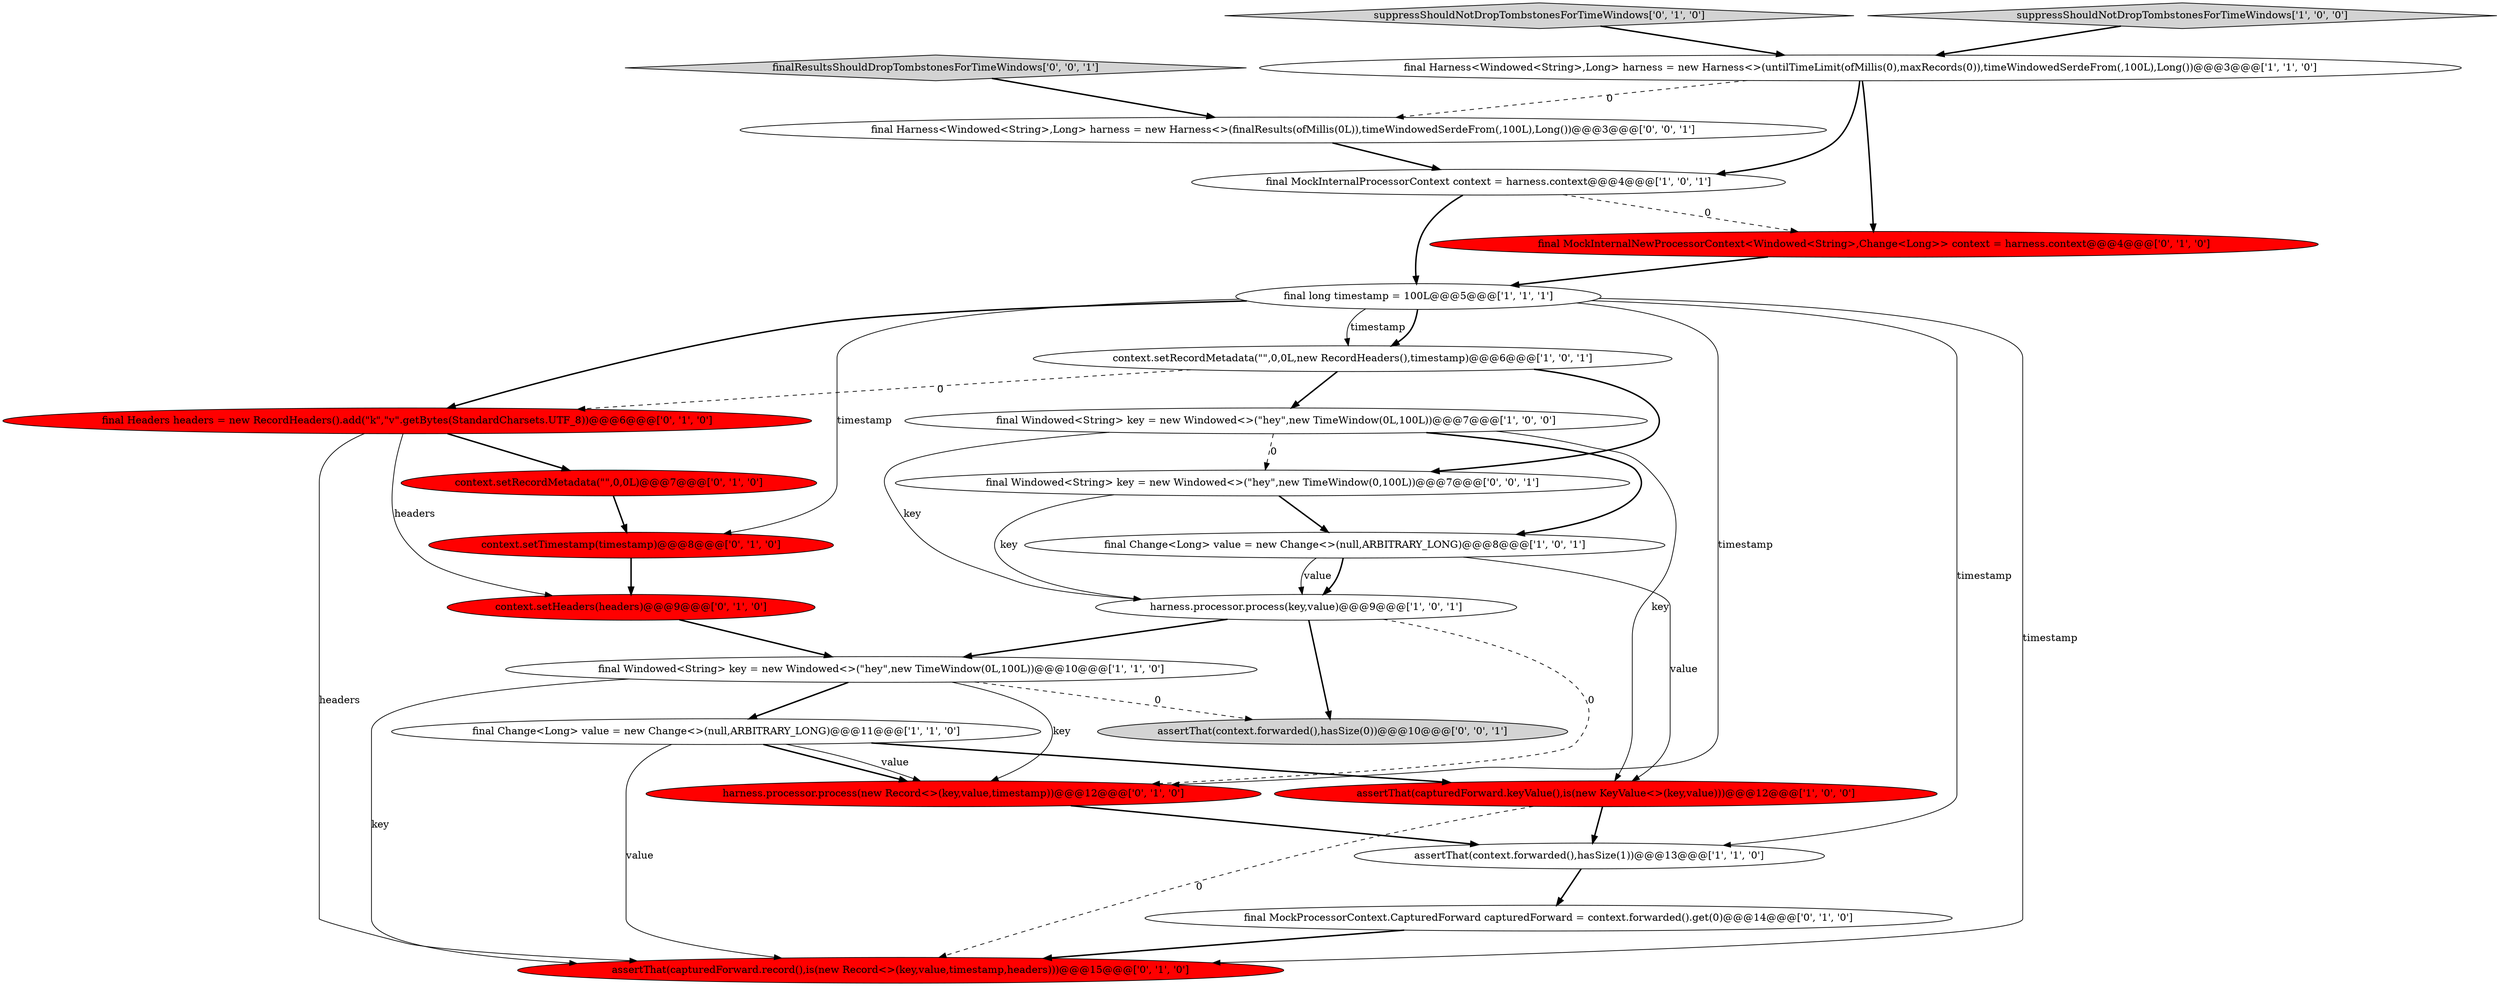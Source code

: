 digraph {
16 [style = filled, label = "harness.processor.process(new Record<>(key,value,timestamp))@@@12@@@['0', '1', '0']", fillcolor = red, shape = ellipse image = "AAA1AAABBB2BBB"];
0 [style = filled, label = "assertThat(capturedForward.keyValue(),is(new KeyValue<>(key,value)))@@@12@@@['1', '0', '0']", fillcolor = red, shape = ellipse image = "AAA1AAABBB1BBB"];
19 [style = filled, label = "suppressShouldNotDropTombstonesForTimeWindows['0', '1', '0']", fillcolor = lightgray, shape = diamond image = "AAA0AAABBB2BBB"];
18 [style = filled, label = "context.setTimestamp(timestamp)@@@8@@@['0', '1', '0']", fillcolor = red, shape = ellipse image = "AAA1AAABBB2BBB"];
17 [style = filled, label = "final Headers headers = new RecordHeaders().add(\"k\",\"v\".getBytes(StandardCharsets.UTF_8))@@@6@@@['0', '1', '0']", fillcolor = red, shape = ellipse image = "AAA1AAABBB2BBB"];
13 [style = filled, label = "final MockInternalNewProcessorContext<Windowed<String>,Change<Long>> context = harness.context@@@4@@@['0', '1', '0']", fillcolor = red, shape = ellipse image = "AAA1AAABBB2BBB"];
3 [style = filled, label = "context.setRecordMetadata(\"\",0,0L,new RecordHeaders(),timestamp)@@@6@@@['1', '0', '1']", fillcolor = white, shape = ellipse image = "AAA0AAABBB1BBB"];
2 [style = filled, label = "final Windowed<String> key = new Windowed<>(\"hey\",new TimeWindow(0L,100L))@@@10@@@['1', '1', '0']", fillcolor = white, shape = ellipse image = "AAA0AAABBB1BBB"];
4 [style = filled, label = "harness.processor.process(key,value)@@@9@@@['1', '0', '1']", fillcolor = white, shape = ellipse image = "AAA0AAABBB1BBB"];
15 [style = filled, label = "context.setRecordMetadata(\"\",0,0L)@@@7@@@['0', '1', '0']", fillcolor = red, shape = ellipse image = "AAA1AAABBB2BBB"];
1 [style = filled, label = "final MockInternalProcessorContext context = harness.context@@@4@@@['1', '0', '1']", fillcolor = white, shape = ellipse image = "AAA0AAABBB1BBB"];
10 [style = filled, label = "final Change<Long> value = new Change<>(null,ARBITRARY_LONG)@@@8@@@['1', '0', '1']", fillcolor = white, shape = ellipse image = "AAA0AAABBB1BBB"];
9 [style = filled, label = "suppressShouldNotDropTombstonesForTimeWindows['1', '0', '0']", fillcolor = lightgray, shape = diamond image = "AAA0AAABBB1BBB"];
5 [style = filled, label = "assertThat(context.forwarded(),hasSize(1))@@@13@@@['1', '1', '0']", fillcolor = white, shape = ellipse image = "AAA0AAABBB1BBB"];
23 [style = filled, label = "finalResultsShouldDropTombstonesForTimeWindows['0', '0', '1']", fillcolor = lightgray, shape = diamond image = "AAA0AAABBB3BBB"];
20 [style = filled, label = "context.setHeaders(headers)@@@9@@@['0', '1', '0']", fillcolor = red, shape = ellipse image = "AAA1AAABBB2BBB"];
6 [style = filled, label = "final long timestamp = 100L@@@5@@@['1', '1', '1']", fillcolor = white, shape = ellipse image = "AAA0AAABBB1BBB"];
11 [style = filled, label = "final Change<Long> value = new Change<>(null,ARBITRARY_LONG)@@@11@@@['1', '1', '0']", fillcolor = white, shape = ellipse image = "AAA0AAABBB1BBB"];
8 [style = filled, label = "final Windowed<String> key = new Windowed<>(\"hey\",new TimeWindow(0L,100L))@@@7@@@['1', '0', '0']", fillcolor = white, shape = ellipse image = "AAA0AAABBB1BBB"];
21 [style = filled, label = "final Harness<Windowed<String>,Long> harness = new Harness<>(finalResults(ofMillis(0L)),timeWindowedSerdeFrom(,100L),Long())@@@3@@@['0', '0', '1']", fillcolor = white, shape = ellipse image = "AAA0AAABBB3BBB"];
12 [style = filled, label = "assertThat(capturedForward.record(),is(new Record<>(key,value,timestamp,headers)))@@@15@@@['0', '1', '0']", fillcolor = red, shape = ellipse image = "AAA1AAABBB2BBB"];
22 [style = filled, label = "assertThat(context.forwarded(),hasSize(0))@@@10@@@['0', '0', '1']", fillcolor = lightgray, shape = ellipse image = "AAA0AAABBB3BBB"];
24 [style = filled, label = "final Windowed<String> key = new Windowed<>(\"hey\",new TimeWindow(0,100L))@@@7@@@['0', '0', '1']", fillcolor = white, shape = ellipse image = "AAA0AAABBB3BBB"];
14 [style = filled, label = "final MockProcessorContext.CapturedForward capturedForward = context.forwarded().get(0)@@@14@@@['0', '1', '0']", fillcolor = white, shape = ellipse image = "AAA0AAABBB2BBB"];
7 [style = filled, label = "final Harness<Windowed<String>,Long> harness = new Harness<>(untilTimeLimit(ofMillis(0),maxRecords(0)),timeWindowedSerdeFrom(,100L),Long())@@@3@@@['1', '1', '0']", fillcolor = white, shape = ellipse image = "AAA0AAABBB1BBB"];
7->13 [style = bold, label=""];
6->17 [style = bold, label=""];
11->16 [style = bold, label=""];
6->3 [style = bold, label=""];
8->10 [style = bold, label=""];
24->10 [style = bold, label=""];
7->21 [style = dashed, label="0"];
7->1 [style = bold, label=""];
3->17 [style = dashed, label="0"];
4->16 [style = dashed, label="0"];
3->24 [style = bold, label=""];
2->12 [style = solid, label="key"];
4->2 [style = bold, label=""];
5->14 [style = bold, label=""];
6->16 [style = solid, label="timestamp"];
6->18 [style = solid, label="timestamp"];
9->7 [style = bold, label=""];
8->0 [style = solid, label="key"];
0->12 [style = dashed, label="0"];
8->24 [style = dashed, label="0"];
15->18 [style = bold, label=""];
24->4 [style = solid, label="key"];
20->2 [style = bold, label=""];
8->4 [style = solid, label="key"];
1->13 [style = dashed, label="0"];
18->20 [style = bold, label=""];
11->0 [style = bold, label=""];
1->6 [style = bold, label=""];
23->21 [style = bold, label=""];
11->16 [style = solid, label="value"];
3->8 [style = bold, label=""];
14->12 [style = bold, label=""];
21->1 [style = bold, label=""];
17->12 [style = solid, label="headers"];
17->15 [style = bold, label=""];
6->5 [style = solid, label="timestamp"];
10->4 [style = bold, label=""];
16->5 [style = bold, label=""];
10->4 [style = solid, label="value"];
17->20 [style = solid, label="headers"];
11->12 [style = solid, label="value"];
6->12 [style = solid, label="timestamp"];
13->6 [style = bold, label=""];
2->16 [style = solid, label="key"];
10->0 [style = solid, label="value"];
6->3 [style = solid, label="timestamp"];
2->22 [style = dashed, label="0"];
19->7 [style = bold, label=""];
4->22 [style = bold, label=""];
2->11 [style = bold, label=""];
0->5 [style = bold, label=""];
}
